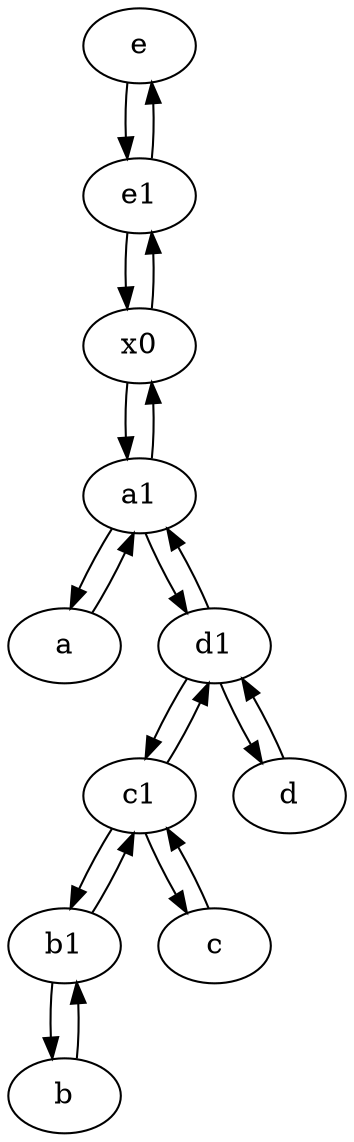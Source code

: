digraph  {
	e [pos="30,50!"];
	a [pos="40,10!"];
	b1 [pos="45,20!"];
	d1 [pos="25,30!"];
	x0;
	a1 [pos="40,15!"];
	e1 [pos="25,45!"];
	c1 [pos="30,15!"];
	c [pos="20,10!"];
	d [pos="20,30!"];
	b [pos="50,20!"];
	b -> b1;
	e1 -> e;
	a1 -> x0;
	x0 -> a1;
	a1 -> d1;
	a1 -> a;
	d1 -> a1;
	c1 -> c;
	b1 -> b;
	e -> e1;
	a -> a1;
	d1 -> c1;
	c -> c1;
	d1 -> d;
	c1 -> b1;
	b1 -> c1;
	c1 -> d1;
	d -> d1;
	x0 -> e1;
	e1 -> x0;

	}